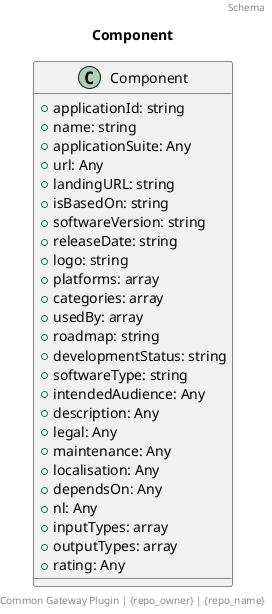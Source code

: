 @startuml
title: Component
footer: Common Gateway Plugin | {repo_owner} | {repo_name} 
header: Schema

class Component {
  + applicationId: string
  + name: string
  + applicationSuite: Any
  + url: Any
  + landingURL: string
  + isBasedOn: string
  + softwareVersion: string
  + releaseDate: string
  + logo: string
  + platforms: array
  + categories: array
  + usedBy: array
  + roadmap: string
  + developmentStatus: string
  + softwareType: string
  + intendedAudience: Any
  + description: Any
  + legal: Any
  + maintenance: Any
  + localisation: Any
  + dependsOn: Any
  + nl: Any
  + inputTypes: array
  + outputTypes: array
  + rating: Any
}
@enduml
